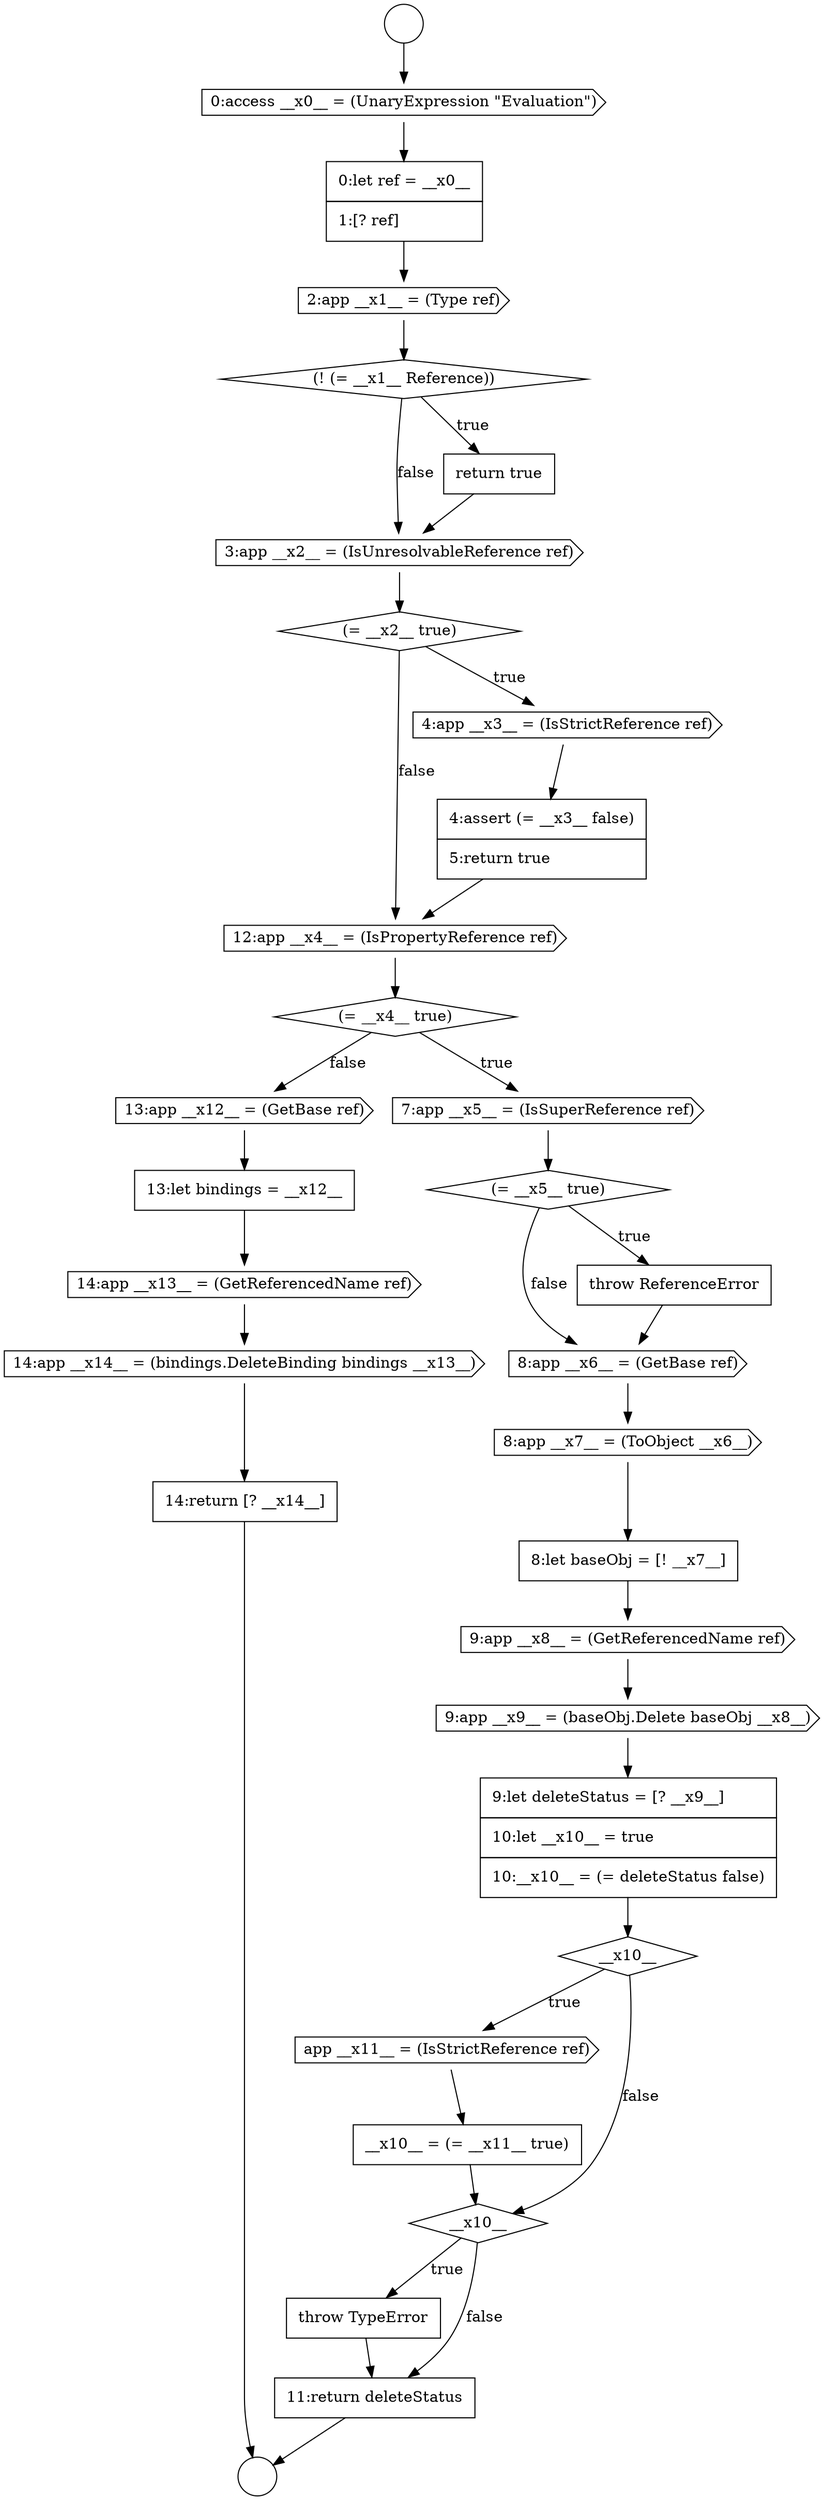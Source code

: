 digraph {
  node4262 [shape=none, margin=0, label=<<font color="black">
    <table border="0" cellborder="1" cellspacing="0" cellpadding="10">
      <tr><td align="left">throw TypeError</td></tr>
    </table>
  </font>> color="black" fillcolor="white" style=filled]
  node4247 [shape=cds, label=<<font color="black">12:app __x4__ = (IsPropertyReference ref)</font>> color="black" fillcolor="white" style=filled]
  node4258 [shape=diamond, label=<<font color="black">__x10__</font>> color="black" fillcolor="white" style=filled]
  node4252 [shape=cds, label=<<font color="black">8:app __x6__ = (GetBase ref)</font>> color="black" fillcolor="white" style=filled]
  node4256 [shape=cds, label=<<font color="black">9:app __x9__ = (baseObj.Delete baseObj __x8__)</font>> color="black" fillcolor="white" style=filled]
  node4268 [shape=none, margin=0, label=<<font color="black">
    <table border="0" cellborder="1" cellspacing="0" cellpadding="10">
      <tr><td align="left">14:return [? __x14__]</td></tr>
    </table>
  </font>> color="black" fillcolor="white" style=filled]
  node4264 [shape=cds, label=<<font color="black">13:app __x12__ = (GetBase ref)</font>> color="black" fillcolor="white" style=filled]
  node4260 [shape=none, margin=0, label=<<font color="black">
    <table border="0" cellborder="1" cellspacing="0" cellpadding="10">
      <tr><td align="left">__x10__ = (= __x11__ true)</td></tr>
    </table>
  </font>> color="black" fillcolor="white" style=filled]
  node4255 [shape=cds, label=<<font color="black">9:app __x8__ = (GetReferencedName ref)</font>> color="black" fillcolor="white" style=filled]
  node4254 [shape=none, margin=0, label=<<font color="black">
    <table border="0" cellborder="1" cellspacing="0" cellpadding="10">
      <tr><td align="left">8:let baseObj = [! __x7__]</td></tr>
    </table>
  </font>> color="black" fillcolor="white" style=filled]
  node4266 [shape=cds, label=<<font color="black">14:app __x13__ = (GetReferencedName ref)</font>> color="black" fillcolor="white" style=filled]
  node4249 [shape=cds, label=<<font color="black">7:app __x5__ = (IsSuperReference ref)</font>> color="black" fillcolor="white" style=filled]
  node4238 [shape=cds, label=<<font color="black">0:access __x0__ = (UnaryExpression &quot;Evaluation&quot;)</font>> color="black" fillcolor="white" style=filled]
  node4243 [shape=cds, label=<<font color="black">3:app __x2__ = (IsUnresolvableReference ref)</font>> color="black" fillcolor="white" style=filled]
  node4265 [shape=none, margin=0, label=<<font color="black">
    <table border="0" cellborder="1" cellspacing="0" cellpadding="10">
      <tr><td align="left">13:let bindings = __x12__</td></tr>
    </table>
  </font>> color="black" fillcolor="white" style=filled]
  node4253 [shape=cds, label=<<font color="black">8:app __x7__ = (ToObject __x6__)</font>> color="black" fillcolor="white" style=filled]
  node4248 [shape=diamond, label=<<font color="black">(= __x4__ true)</font>> color="black" fillcolor="white" style=filled]
  node4263 [shape=none, margin=0, label=<<font color="black">
    <table border="0" cellborder="1" cellspacing="0" cellpadding="10">
      <tr><td align="left">11:return deleteStatus</td></tr>
    </table>
  </font>> color="black" fillcolor="white" style=filled]
  node4244 [shape=diamond, label=<<font color="black">(= __x2__ true)</font>> color="black" fillcolor="white" style=filled]
  node4237 [shape=circle label=" " color="black" fillcolor="white" style=filled]
  node4259 [shape=cds, label=<<font color="black">app __x11__ = (IsStrictReference ref)</font>> color="black" fillcolor="white" style=filled]
  node4251 [shape=none, margin=0, label=<<font color="black">
    <table border="0" cellborder="1" cellspacing="0" cellpadding="10">
      <tr><td align="left">throw ReferenceError</td></tr>
    </table>
  </font>> color="black" fillcolor="white" style=filled]
  node4236 [shape=circle label=" " color="black" fillcolor="white" style=filled]
  node4245 [shape=cds, label=<<font color="black">4:app __x3__ = (IsStrictReference ref)</font>> color="black" fillcolor="white" style=filled]
  node4240 [shape=cds, label=<<font color="black">2:app __x1__ = (Type ref)</font>> color="black" fillcolor="white" style=filled]
  node4241 [shape=diamond, label=<<font color="black">(! (= __x1__ Reference))</font>> color="black" fillcolor="white" style=filled]
  node4246 [shape=none, margin=0, label=<<font color="black">
    <table border="0" cellborder="1" cellspacing="0" cellpadding="10">
      <tr><td align="left">4:assert (= __x3__ false)</td></tr>
      <tr><td align="left">5:return true</td></tr>
    </table>
  </font>> color="black" fillcolor="white" style=filled]
  node4267 [shape=cds, label=<<font color="black">14:app __x14__ = (bindings.DeleteBinding bindings __x13__)</font>> color="black" fillcolor="white" style=filled]
  node4257 [shape=none, margin=0, label=<<font color="black">
    <table border="0" cellborder="1" cellspacing="0" cellpadding="10">
      <tr><td align="left">9:let deleteStatus = [? __x9__]</td></tr>
      <tr><td align="left">10:let __x10__ = true</td></tr>
      <tr><td align="left">10:__x10__ = (= deleteStatus false)</td></tr>
    </table>
  </font>> color="black" fillcolor="white" style=filled]
  node4250 [shape=diamond, label=<<font color="black">(= __x5__ true)</font>> color="black" fillcolor="white" style=filled]
  node4261 [shape=diamond, label=<<font color="black">__x10__</font>> color="black" fillcolor="white" style=filled]
  node4242 [shape=none, margin=0, label=<<font color="black">
    <table border="0" cellborder="1" cellspacing="0" cellpadding="10">
      <tr><td align="left">return true</td></tr>
    </table>
  </font>> color="black" fillcolor="white" style=filled]
  node4239 [shape=none, margin=0, label=<<font color="black">
    <table border="0" cellborder="1" cellspacing="0" cellpadding="10">
      <tr><td align="left">0:let ref = __x0__</td></tr>
      <tr><td align="left">1:[? ref]</td></tr>
    </table>
  </font>> color="black" fillcolor="white" style=filled]
  node4252 -> node4253 [ color="black"]
  node4241 -> node4242 [label=<<font color="black">true</font>> color="black"]
  node4241 -> node4243 [label=<<font color="black">false</font>> color="black"]
  node4249 -> node4250 [ color="black"]
  node4240 -> node4241 [ color="black"]
  node4265 -> node4266 [ color="black"]
  node4257 -> node4258 [ color="black"]
  node4238 -> node4239 [ color="black"]
  node4242 -> node4243 [ color="black"]
  node4263 -> node4237 [ color="black"]
  node4243 -> node4244 [ color="black"]
  node4268 -> node4237 [ color="black"]
  node4251 -> node4252 [ color="black"]
  node4246 -> node4247 [ color="black"]
  node4264 -> node4265 [ color="black"]
  node4258 -> node4259 [label=<<font color="black">true</font>> color="black"]
  node4258 -> node4261 [label=<<font color="black">false</font>> color="black"]
  node4248 -> node4249 [label=<<font color="black">true</font>> color="black"]
  node4248 -> node4264 [label=<<font color="black">false</font>> color="black"]
  node4260 -> node4261 [ color="black"]
  node4236 -> node4238 [ color="black"]
  node4255 -> node4256 [ color="black"]
  node4245 -> node4246 [ color="black"]
  node4244 -> node4245 [label=<<font color="black">true</font>> color="black"]
  node4244 -> node4247 [label=<<font color="black">false</font>> color="black"]
  node4266 -> node4267 [ color="black"]
  node4247 -> node4248 [ color="black"]
  node4259 -> node4260 [ color="black"]
  node4254 -> node4255 [ color="black"]
  node4250 -> node4251 [label=<<font color="black">true</font>> color="black"]
  node4250 -> node4252 [label=<<font color="black">false</font>> color="black"]
  node4262 -> node4263 [ color="black"]
  node4261 -> node4262 [label=<<font color="black">true</font>> color="black"]
  node4261 -> node4263 [label=<<font color="black">false</font>> color="black"]
  node4253 -> node4254 [ color="black"]
  node4267 -> node4268 [ color="black"]
  node4239 -> node4240 [ color="black"]
  node4256 -> node4257 [ color="black"]
}
